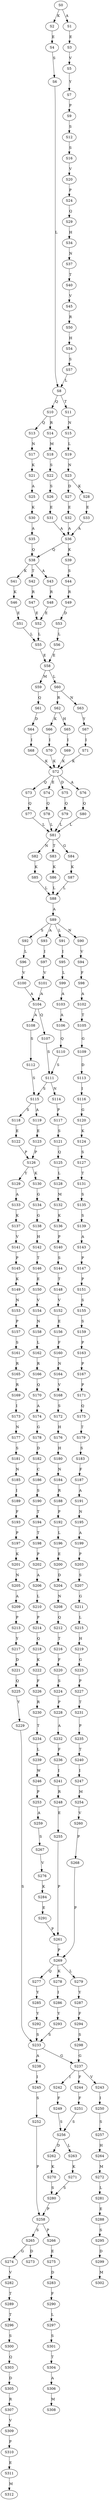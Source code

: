 strict digraph  {
	S0 -> S1 [ label = A ];
	S0 -> S2 [ label = K ];
	S1 -> S3 [ label = E ];
	S2 -> S4 [ label = E ];
	S3 -> S5 [ label = V ];
	S4 -> S6 [ label = S ];
	S5 -> S7 [ label = Y ];
	S6 -> S8 [ label = L ];
	S7 -> S9 [ label = P ];
	S8 -> S10 [ label = Q ];
	S8 -> S11 [ label = T ];
	S9 -> S12 [ label = S ];
	S10 -> S13 [ label = Q ];
	S10 -> S14 [ label = R ];
	S11 -> S15 [ label = N ];
	S12 -> S16 [ label = S ];
	S13 -> S17 [ label = N ];
	S14 -> S18 [ label = M ];
	S15 -> S19 [ label = L ];
	S16 -> S20 [ label = V ];
	S17 -> S21 [ label = K ];
	S18 -> S22 [ label = S ];
	S19 -> S23 [ label = N ];
	S20 -> S24 [ label = P ];
	S21 -> S25 [ label = A ];
	S22 -> S26 [ label = S ];
	S23 -> S27 [ label = D ];
	S23 -> S28 [ label = K ];
	S24 -> S29 [ label = Q ];
	S25 -> S30 [ label = K ];
	S26 -> S31 [ label = E ];
	S27 -> S32 [ label = E ];
	S28 -> S33 [ label = E ];
	S29 -> S34 [ label = H ];
	S30 -> S35 [ label = A ];
	S31 -> S36 [ label = A ];
	S32 -> S36 [ label = A ];
	S33 -> S36 [ label = A ];
	S34 -> S37 [ label = N ];
	S35 -> S38 [ label = Q ];
	S36 -> S38 [ label = Q ];
	S36 -> S39 [ label = K ];
	S37 -> S40 [ label = T ];
	S38 -> S41 [ label = K ];
	S38 -> S42 [ label = T ];
	S38 -> S43 [ label = A ];
	S39 -> S44 [ label = S ];
	S40 -> S45 [ label = V ];
	S41 -> S46 [ label = K ];
	S42 -> S47 [ label = R ];
	S43 -> S48 [ label = R ];
	S44 -> S49 [ label = R ];
	S45 -> S50 [ label = R ];
	S46 -> S51 [ label = E ];
	S47 -> S52 [ label = E ];
	S48 -> S52 [ label = E ];
	S49 -> S53 [ label = D ];
	S50 -> S54 [ label = H ];
	S51 -> S55 [ label = L ];
	S52 -> S55 [ label = L ];
	S53 -> S56 [ label = L ];
	S54 -> S57 [ label = S ];
	S55 -> S58 [ label = E ];
	S56 -> S58 [ label = E ];
	S57 -> S8 [ label = L ];
	S58 -> S59 [ label = M ];
	S58 -> S60 [ label = L ];
	S59 -> S61 [ label = Q ];
	S60 -> S62 [ label = R ];
	S60 -> S63 [ label = N ];
	S61 -> S64 [ label = D ];
	S62 -> S65 [ label = H ];
	S62 -> S66 [ label = K ];
	S63 -> S67 [ label = Y ];
	S64 -> S68 [ label = I ];
	S65 -> S69 [ label = I ];
	S66 -> S70 [ label = I ];
	S67 -> S71 [ label = I ];
	S68 -> S72 [ label = K ];
	S69 -> S72 [ label = K ];
	S70 -> S72 [ label = K ];
	S71 -> S72 [ label = K ];
	S72 -> S73 [ label = Q ];
	S72 -> S74 [ label = E ];
	S72 -> S75 [ label = D ];
	S72 -> S76 [ label = A ];
	S73 -> S77 [ label = Q ];
	S74 -> S78 [ label = Q ];
	S75 -> S79 [ label = Q ];
	S76 -> S80 [ label = Q ];
	S77 -> S81 [ label = L ];
	S78 -> S81 [ label = L ];
	S79 -> S81 [ label = L ];
	S80 -> S81 [ label = L ];
	S81 -> S82 [ label = N ];
	S81 -> S83 [ label = T ];
	S81 -> S84 [ label = G ];
	S82 -> S85 [ label = K ];
	S83 -> S86 [ label = K ];
	S84 -> S87 [ label = K ];
	S85 -> S88 [ label = L ];
	S86 -> S88 [ label = L ];
	S87 -> S88 [ label = L ];
	S88 -> S89 [ label = A ];
	S89 -> S90 [ label = N ];
	S89 -> S91 [ label = L ];
	S89 -> S92 [ label = S ];
	S89 -> S93 [ label = A ];
	S90 -> S94 [ label = V ];
	S91 -> S95 [ label = I ];
	S92 -> S96 [ label = L ];
	S93 -> S97 [ label = I ];
	S94 -> S98 [ label = F ];
	S95 -> S99 [ label = L ];
	S96 -> S100 [ label = V ];
	S97 -> S101 [ label = V ];
	S98 -> S102 [ label = A ];
	S99 -> S103 [ label = A ];
	S100 -> S104 [ label = A ];
	S101 -> S104 [ label = A ];
	S102 -> S105 [ label = T ];
	S103 -> S106 [ label = A ];
	S104 -> S107 [ label = Q ];
	S104 -> S108 [ label = A ];
	S105 -> S109 [ label = G ];
	S106 -> S110 [ label = Q ];
	S107 -> S111 [ label = S ];
	S108 -> S112 [ label = S ];
	S109 -> S113 [ label = D ];
	S110 -> S111 [ label = S ];
	S111 -> S114 [ label = N ];
	S111 -> S115 [ label = S ];
	S112 -> S115 [ label = S ];
	S113 -> S116 [ label = I ];
	S114 -> S117 [ label = P ];
	S115 -> S118 [ label = S ];
	S115 -> S119 [ label = A ];
	S116 -> S120 [ label = G ];
	S117 -> S121 [ label = S ];
	S118 -> S122 [ label = E ];
	S119 -> S123 [ label = E ];
	S120 -> S124 [ label = K ];
	S121 -> S125 [ label = Q ];
	S122 -> S126 [ label = P ];
	S123 -> S126 [ label = P ];
	S124 -> S127 [ label = S ];
	S125 -> S128 [ label = L ];
	S126 -> S129 [ label = Y ];
	S126 -> S130 [ label = K ];
	S127 -> S131 [ label = T ];
	S128 -> S132 [ label = M ];
	S129 -> S133 [ label = A ];
	S130 -> S134 [ label = G ];
	S131 -> S135 [ label = S ];
	S132 -> S136 [ label = K ];
	S133 -> S137 [ label = K ];
	S134 -> S138 [ label = G ];
	S135 -> S139 [ label = S ];
	S136 -> S140 [ label = P ];
	S137 -> S141 [ label = V ];
	S138 -> S142 [ label = H ];
	S139 -> S143 [ label = A ];
	S140 -> S144 [ label = S ];
	S141 -> S145 [ label = P ];
	S142 -> S146 [ label = T ];
	S143 -> S147 [ label = P ];
	S144 -> S148 [ label = T ];
	S145 -> S149 [ label = K ];
	S146 -> S150 [ label = E ];
	S147 -> S151 [ label = P ];
	S148 -> S152 [ label = V ];
	S149 -> S153 [ label = N ];
	S150 -> S154 [ label = V ];
	S151 -> S155 [ label = S ];
	S152 -> S156 [ label = E ];
	S153 -> S157 [ label = P ];
	S154 -> S158 [ label = N ];
	S155 -> S159 [ label = S ];
	S156 -> S160 [ label = F ];
	S157 -> S161 [ label = S ];
	S158 -> S162 [ label = L ];
	S159 -> S163 [ label = P ];
	S160 -> S164 [ label = N ];
	S161 -> S165 [ label = R ];
	S162 -> S166 [ label = R ];
	S163 -> S167 [ label = P ];
	S164 -> S168 [ label = V ];
	S165 -> S169 [ label = R ];
	S166 -> S170 [ label = Q ];
	S167 -> S171 [ label = P ];
	S168 -> S172 [ label = S ];
	S169 -> S173 [ label = I ];
	S170 -> S174 [ label = A ];
	S171 -> S175 [ label = Q ];
	S172 -> S176 [ label = H ];
	S173 -> S177 [ label = N ];
	S174 -> S178 [ label = G ];
	S175 -> S179 [ label = T ];
	S176 -> S180 [ label = H ];
	S177 -> S181 [ label = S ];
	S178 -> S182 [ label = D ];
	S179 -> S183 [ label = S ];
	S180 -> S184 [ label = N ];
	S181 -> S185 [ label = N ];
	S182 -> S186 [ label = C ];
	S183 -> S187 [ label = F ];
	S184 -> S188 [ label = R ];
	S185 -> S189 [ label = I ];
	S186 -> S190 [ label = S ];
	S187 -> S191 [ label = A ];
	S188 -> S192 [ label = P ];
	S189 -> S193 [ label = F ];
	S190 -> S194 [ label = T ];
	S191 -> S195 [ label = N ];
	S192 -> S196 [ label = L ];
	S193 -> S197 [ label = P ];
	S194 -> S198 [ label = T ];
	S195 -> S199 [ label = A ];
	S196 -> S200 [ label = E ];
	S197 -> S201 [ label = K ];
	S198 -> S202 [ label = P ];
	S199 -> S203 [ label = P ];
	S200 -> S204 [ label = D ];
	S201 -> S205 [ label = N ];
	S202 -> S206 [ label = A ];
	S203 -> S207 [ label = S ];
	S204 -> S208 [ label = N ];
	S205 -> S209 [ label = A ];
	S206 -> S210 [ label = L ];
	S207 -> S211 [ label = G ];
	S208 -> S212 [ label = Q ];
	S209 -> S213 [ label = P ];
	S210 -> S214 [ label = P ];
	S211 -> S215 [ label = L ];
	S212 -> S216 [ label = T ];
	S213 -> S217 [ label = Y ];
	S214 -> S218 [ label = Q ];
	S215 -> S219 [ label = H ];
	S216 -> S220 [ label = F ];
	S217 -> S221 [ label = D ];
	S218 -> S222 [ label = K ];
	S219 -> S223 [ label = G ];
	S220 -> S224 [ label = S ];
	S221 -> S225 [ label = Q ];
	S222 -> S226 [ label = F ];
	S223 -> S227 [ label = P ];
	S224 -> S228 [ label = P ];
	S225 -> S229 [ label = Y ];
	S226 -> S230 [ label = R ];
	S227 -> S231 [ label = T ];
	S228 -> S232 [ label = A ];
	S229 -> S233 [ label = S ];
	S230 -> S234 [ label = T ];
	S231 -> S235 [ label = P ];
	S232 -> S236 [ label = F ];
	S233 -> S237 [ label = G ];
	S233 -> S238 [ label = A ];
	S234 -> S239 [ label = L ];
	S235 -> S240 [ label = T ];
	S236 -> S241 [ label = I ];
	S237 -> S242 [ label = I ];
	S237 -> S243 [ label = V ];
	S237 -> S244 [ label = F ];
	S238 -> S245 [ label = I ];
	S239 -> S246 [ label = W ];
	S240 -> S247 [ label = I ];
	S241 -> S248 [ label = R ];
	S242 -> S249 [ label = F ];
	S243 -> S250 [ label = I ];
	S244 -> S251 [ label = F ];
	S245 -> S252 [ label = S ];
	S246 -> S253 [ label = P ];
	S247 -> S254 [ label = M ];
	S248 -> S255 [ label = E ];
	S249 -> S256 [ label = S ];
	S250 -> S257 [ label = S ];
	S251 -> S256 [ label = S ];
	S252 -> S258 [ label = P ];
	S253 -> S259 [ label = A ];
	S254 -> S260 [ label = V ];
	S255 -> S261 [ label = P ];
	S256 -> S262 [ label = D ];
	S256 -> S263 [ label = L ];
	S257 -> S264 [ label = H ];
	S258 -> S265 [ label = S ];
	S258 -> S266 [ label = P ];
	S259 -> S267 [ label = S ];
	S260 -> S268 [ label = P ];
	S261 -> S269 [ label = P ];
	S262 -> S270 [ label = K ];
	S263 -> S271 [ label = K ];
	S264 -> S272 [ label = M ];
	S265 -> S273 [ label = D ];
	S265 -> S274 [ label = G ];
	S266 -> S275 [ label = E ];
	S267 -> S276 [ label = V ];
	S268 -> S269 [ label = P ];
	S269 -> S277 [ label = Q ];
	S269 -> S278 [ label = K ];
	S269 -> S279 [ label = L ];
	S270 -> S280 [ label = S ];
	S271 -> S280 [ label = S ];
	S272 -> S281 [ label = L ];
	S274 -> S282 [ label = V ];
	S275 -> S283 [ label = D ];
	S276 -> S284 [ label = K ];
	S277 -> S285 [ label = Y ];
	S278 -> S286 [ label = I ];
	S279 -> S287 [ label = Y ];
	S280 -> S258 [ label = P ];
	S281 -> S288 [ label = E ];
	S282 -> S289 [ label = T ];
	S283 -> S290 [ label = F ];
	S284 -> S291 [ label = E ];
	S285 -> S292 [ label = Y ];
	S286 -> S293 [ label = Y ];
	S287 -> S294 [ label = F ];
	S288 -> S295 [ label = S ];
	S289 -> S296 [ label = T ];
	S290 -> S297 [ label = L ];
	S291 -> S261 [ label = P ];
	S292 -> S233 [ label = S ];
	S293 -> S233 [ label = S ];
	S294 -> S298 [ label = S ];
	S295 -> S299 [ label = D ];
	S296 -> S300 [ label = S ];
	S297 -> S301 [ label = S ];
	S298 -> S237 [ label = G ];
	S299 -> S302 [ label = M ];
	S300 -> S303 [ label = Q ];
	S301 -> S304 [ label = T ];
	S303 -> S305 [ label = D ];
	S304 -> S306 [ label = A ];
	S305 -> S307 [ label = R ];
	S306 -> S308 [ label = M ];
	S307 -> S309 [ label = V ];
	S309 -> S310 [ label = P ];
	S310 -> S311 [ label = E ];
	S311 -> S312 [ label = M ];
}
